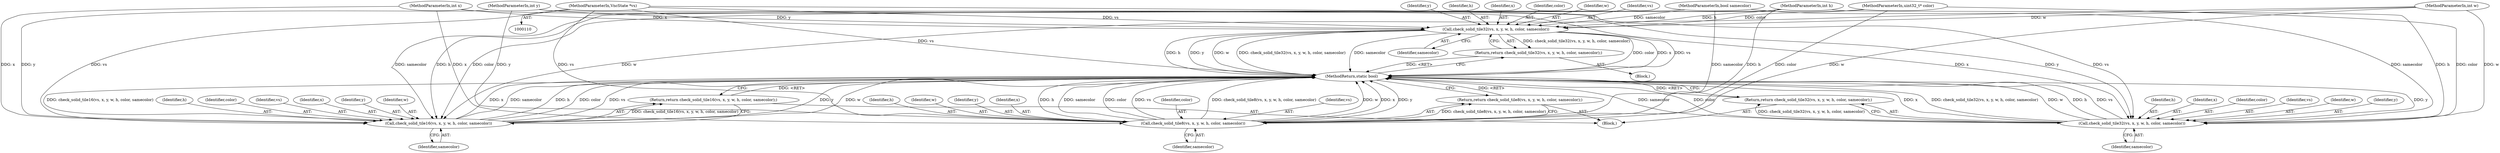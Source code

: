 digraph "0_qemu_9f64916da20eea67121d544698676295bbb105a7_0@pointer" {
"1000111" [label="(MethodParameterIn,VncState *vs)"];
"1000124" [label="(Call,check_solid_tile32(vs, x, y, w, h, color, samecolor))"];
"1000123" [label="(Return,return check_solid_tile32(vs, x, y, w, h, color, samecolor);)"];
"1000144" [label="(Call,check_solid_tile32(vs, x, y, w, h, color, samecolor))"];
"1000143" [label="(Return,return check_solid_tile32(vs, x, y, w, h, color, samecolor);)"];
"1000154" [label="(Call,check_solid_tile16(vs, x, y, w, h, color, samecolor))"];
"1000153" [label="(Return,return check_solid_tile16(vs, x, y, w, h, color, samecolor);)"];
"1000164" [label="(Call,check_solid_tile8(vs, x, y, w, h, color, samecolor))"];
"1000163" [label="(Return,return check_solid_tile8(vs, x, y, w, h, color, samecolor);)"];
"1000125" [label="(Identifier,vs)"];
"1000164" [label="(Call,check_solid_tile8(vs, x, y, w, h, color, samecolor))"];
"1000161" [label="(Identifier,samecolor)"];
"1000170" [label="(Identifier,color)"];
"1000165" [label="(Identifier,vs)"];
"1000159" [label="(Identifier,h)"];
"1000160" [label="(Identifier,color)"];
"1000149" [label="(Identifier,h)"];
"1000155" [label="(Identifier,vs)"];
"1000153" [label="(Return,return check_solid_tile16(vs, x, y, w, h, color, samecolor);)"];
"1000141" [label="(Block,)"];
"1000163" [label="(Return,return check_solid_tile8(vs, x, y, w, h, color, samecolor);)"];
"1000156" [label="(Identifier,x)"];
"1000157" [label="(Identifier,y)"];
"1000123" [label="(Return,return check_solid_tile32(vs, x, y, w, h, color, samecolor);)"];
"1000146" [label="(Identifier,x)"];
"1000127" [label="(Identifier,y)"];
"1000144" [label="(Call,check_solid_tile32(vs, x, y, w, h, color, samecolor))"];
"1000150" [label="(Identifier,color)"];
"1000112" [label="(MethodParameterIn,int x)"];
"1000114" [label="(MethodParameterIn,int w)"];
"1000145" [label="(Identifier,vs)"];
"1000158" [label="(Identifier,w)"];
"1000154" [label="(Call,check_solid_tile16(vs, x, y, w, h, color, samecolor))"];
"1000151" [label="(Identifier,samecolor)"];
"1000129" [label="(Identifier,h)"];
"1000167" [label="(Identifier,y)"];
"1000946" [label="(MethodReturn,static bool)"];
"1000126" [label="(Identifier,x)"];
"1000124" [label="(Call,check_solid_tile32(vs, x, y, w, h, color, samecolor))"];
"1000148" [label="(Identifier,w)"];
"1000113" [label="(MethodParameterIn,int y)"];
"1000147" [label="(Identifier,y)"];
"1000117" [label="(MethodParameterIn,bool samecolor)"];
"1000130" [label="(Identifier,color)"];
"1000169" [label="(Identifier,h)"];
"1000121" [label="(Block,)"];
"1000115" [label="(MethodParameterIn,int h)"];
"1000143" [label="(Return,return check_solid_tile32(vs, x, y, w, h, color, samecolor);)"];
"1000116" [label="(MethodParameterIn,uint32_t* color)"];
"1000171" [label="(Identifier,samecolor)"];
"1000128" [label="(Identifier,w)"];
"1000168" [label="(Identifier,w)"];
"1000111" [label="(MethodParameterIn,VncState *vs)"];
"1000166" [label="(Identifier,x)"];
"1000131" [label="(Identifier,samecolor)"];
"1000111" -> "1000110"  [label="AST: "];
"1000111" -> "1000946"  [label="DDG: vs"];
"1000111" -> "1000124"  [label="DDG: vs"];
"1000111" -> "1000144"  [label="DDG: vs"];
"1000111" -> "1000154"  [label="DDG: vs"];
"1000111" -> "1000164"  [label="DDG: vs"];
"1000124" -> "1000123"  [label="AST: "];
"1000124" -> "1000131"  [label="CFG: "];
"1000125" -> "1000124"  [label="AST: "];
"1000126" -> "1000124"  [label="AST: "];
"1000127" -> "1000124"  [label="AST: "];
"1000128" -> "1000124"  [label="AST: "];
"1000129" -> "1000124"  [label="AST: "];
"1000130" -> "1000124"  [label="AST: "];
"1000131" -> "1000124"  [label="AST: "];
"1000123" -> "1000124"  [label="CFG: "];
"1000124" -> "1000946"  [label="DDG: color"];
"1000124" -> "1000946"  [label="DDG: x"];
"1000124" -> "1000946"  [label="DDG: vs"];
"1000124" -> "1000946"  [label="DDG: h"];
"1000124" -> "1000946"  [label="DDG: y"];
"1000124" -> "1000946"  [label="DDG: w"];
"1000124" -> "1000946"  [label="DDG: check_solid_tile32(vs, x, y, w, h, color, samecolor)"];
"1000124" -> "1000946"  [label="DDG: samecolor"];
"1000124" -> "1000123"  [label="DDG: check_solid_tile32(vs, x, y, w, h, color, samecolor)"];
"1000112" -> "1000124"  [label="DDG: x"];
"1000113" -> "1000124"  [label="DDG: y"];
"1000114" -> "1000124"  [label="DDG: w"];
"1000115" -> "1000124"  [label="DDG: h"];
"1000116" -> "1000124"  [label="DDG: color"];
"1000117" -> "1000124"  [label="DDG: samecolor"];
"1000123" -> "1000121"  [label="AST: "];
"1000946" -> "1000123"  [label="CFG: "];
"1000123" -> "1000946"  [label="DDG: <RET>"];
"1000144" -> "1000143"  [label="AST: "];
"1000144" -> "1000151"  [label="CFG: "];
"1000145" -> "1000144"  [label="AST: "];
"1000146" -> "1000144"  [label="AST: "];
"1000147" -> "1000144"  [label="AST: "];
"1000148" -> "1000144"  [label="AST: "];
"1000149" -> "1000144"  [label="AST: "];
"1000150" -> "1000144"  [label="AST: "];
"1000151" -> "1000144"  [label="AST: "];
"1000143" -> "1000144"  [label="CFG: "];
"1000144" -> "1000946"  [label="DDG: samecolor"];
"1000144" -> "1000946"  [label="DDG: check_solid_tile32(vs, x, y, w, h, color, samecolor)"];
"1000144" -> "1000946"  [label="DDG: w"];
"1000144" -> "1000946"  [label="DDG: h"];
"1000144" -> "1000946"  [label="DDG: vs"];
"1000144" -> "1000946"  [label="DDG: color"];
"1000144" -> "1000946"  [label="DDG: x"];
"1000144" -> "1000946"  [label="DDG: y"];
"1000144" -> "1000143"  [label="DDG: check_solid_tile32(vs, x, y, w, h, color, samecolor)"];
"1000112" -> "1000144"  [label="DDG: x"];
"1000113" -> "1000144"  [label="DDG: y"];
"1000114" -> "1000144"  [label="DDG: w"];
"1000115" -> "1000144"  [label="DDG: h"];
"1000116" -> "1000144"  [label="DDG: color"];
"1000117" -> "1000144"  [label="DDG: samecolor"];
"1000143" -> "1000141"  [label="AST: "];
"1000946" -> "1000143"  [label="CFG: "];
"1000143" -> "1000946"  [label="DDG: <RET>"];
"1000154" -> "1000153"  [label="AST: "];
"1000154" -> "1000161"  [label="CFG: "];
"1000155" -> "1000154"  [label="AST: "];
"1000156" -> "1000154"  [label="AST: "];
"1000157" -> "1000154"  [label="AST: "];
"1000158" -> "1000154"  [label="AST: "];
"1000159" -> "1000154"  [label="AST: "];
"1000160" -> "1000154"  [label="AST: "];
"1000161" -> "1000154"  [label="AST: "];
"1000153" -> "1000154"  [label="CFG: "];
"1000154" -> "1000946"  [label="DDG: h"];
"1000154" -> "1000946"  [label="DDG: y"];
"1000154" -> "1000946"  [label="DDG: color"];
"1000154" -> "1000946"  [label="DDG: vs"];
"1000154" -> "1000946"  [label="DDG: w"];
"1000154" -> "1000946"  [label="DDG: check_solid_tile16(vs, x, y, w, h, color, samecolor)"];
"1000154" -> "1000946"  [label="DDG: x"];
"1000154" -> "1000946"  [label="DDG: samecolor"];
"1000154" -> "1000153"  [label="DDG: check_solid_tile16(vs, x, y, w, h, color, samecolor)"];
"1000112" -> "1000154"  [label="DDG: x"];
"1000113" -> "1000154"  [label="DDG: y"];
"1000114" -> "1000154"  [label="DDG: w"];
"1000115" -> "1000154"  [label="DDG: h"];
"1000116" -> "1000154"  [label="DDG: color"];
"1000117" -> "1000154"  [label="DDG: samecolor"];
"1000153" -> "1000141"  [label="AST: "];
"1000946" -> "1000153"  [label="CFG: "];
"1000153" -> "1000946"  [label="DDG: <RET>"];
"1000164" -> "1000163"  [label="AST: "];
"1000164" -> "1000171"  [label="CFG: "];
"1000165" -> "1000164"  [label="AST: "];
"1000166" -> "1000164"  [label="AST: "];
"1000167" -> "1000164"  [label="AST: "];
"1000168" -> "1000164"  [label="AST: "];
"1000169" -> "1000164"  [label="AST: "];
"1000170" -> "1000164"  [label="AST: "];
"1000171" -> "1000164"  [label="AST: "];
"1000163" -> "1000164"  [label="CFG: "];
"1000164" -> "1000946"  [label="DDG: w"];
"1000164" -> "1000946"  [label="DDG: check_solid_tile8(vs, x, y, w, h, color, samecolor)"];
"1000164" -> "1000946"  [label="DDG: h"];
"1000164" -> "1000946"  [label="DDG: x"];
"1000164" -> "1000946"  [label="DDG: y"];
"1000164" -> "1000946"  [label="DDG: samecolor"];
"1000164" -> "1000946"  [label="DDG: color"];
"1000164" -> "1000946"  [label="DDG: vs"];
"1000164" -> "1000163"  [label="DDG: check_solid_tile8(vs, x, y, w, h, color, samecolor)"];
"1000112" -> "1000164"  [label="DDG: x"];
"1000113" -> "1000164"  [label="DDG: y"];
"1000114" -> "1000164"  [label="DDG: w"];
"1000115" -> "1000164"  [label="DDG: h"];
"1000116" -> "1000164"  [label="DDG: color"];
"1000117" -> "1000164"  [label="DDG: samecolor"];
"1000163" -> "1000141"  [label="AST: "];
"1000946" -> "1000163"  [label="CFG: "];
"1000163" -> "1000946"  [label="DDG: <RET>"];
}
